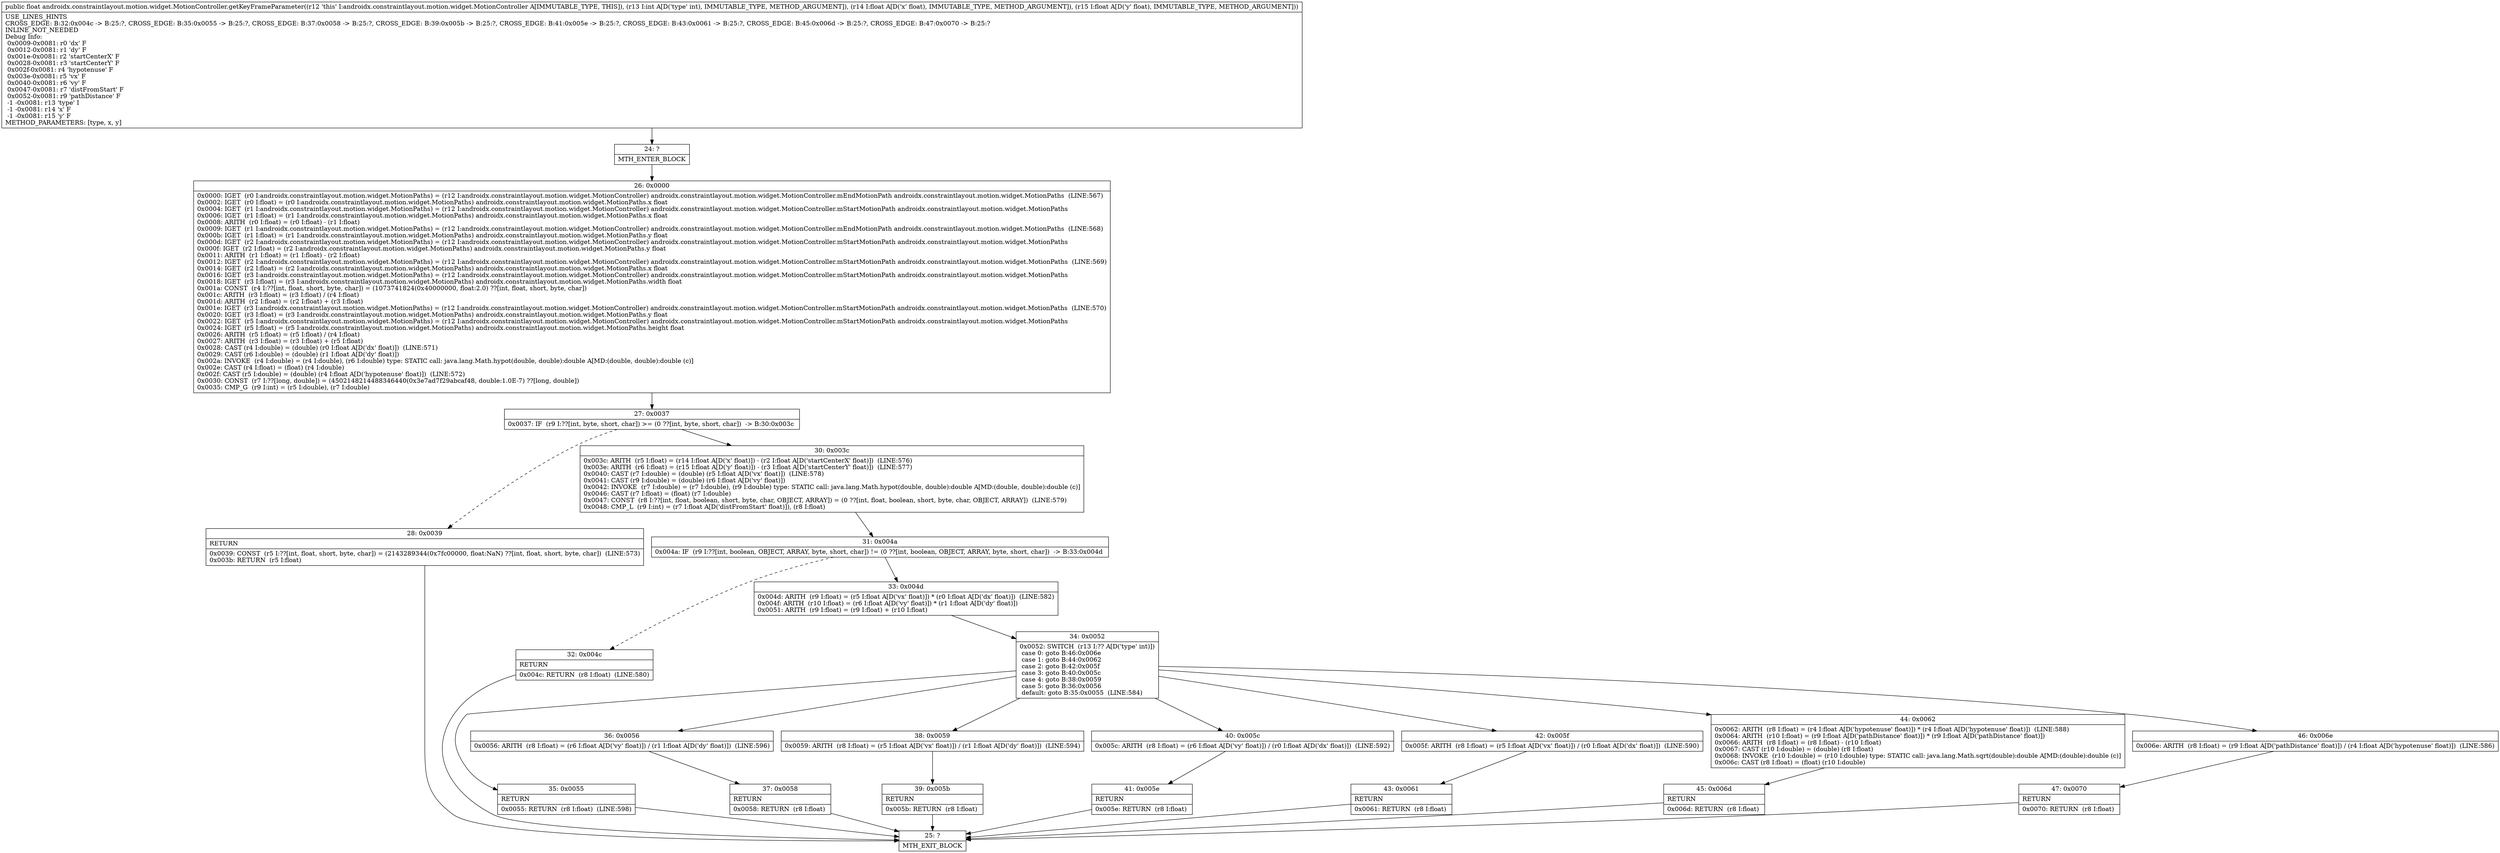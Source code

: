 digraph "CFG forandroidx.constraintlayout.motion.widget.MotionController.getKeyFrameParameter(IFF)F" {
Node_24 [shape=record,label="{24\:\ ?|MTH_ENTER_BLOCK\l}"];
Node_26 [shape=record,label="{26\:\ 0x0000|0x0000: IGET  (r0 I:androidx.constraintlayout.motion.widget.MotionPaths) = (r12 I:androidx.constraintlayout.motion.widget.MotionController) androidx.constraintlayout.motion.widget.MotionController.mEndMotionPath androidx.constraintlayout.motion.widget.MotionPaths  (LINE:567)\l0x0002: IGET  (r0 I:float) = (r0 I:androidx.constraintlayout.motion.widget.MotionPaths) androidx.constraintlayout.motion.widget.MotionPaths.x float \l0x0004: IGET  (r1 I:androidx.constraintlayout.motion.widget.MotionPaths) = (r12 I:androidx.constraintlayout.motion.widget.MotionController) androidx.constraintlayout.motion.widget.MotionController.mStartMotionPath androidx.constraintlayout.motion.widget.MotionPaths \l0x0006: IGET  (r1 I:float) = (r1 I:androidx.constraintlayout.motion.widget.MotionPaths) androidx.constraintlayout.motion.widget.MotionPaths.x float \l0x0008: ARITH  (r0 I:float) = (r0 I:float) \- (r1 I:float) \l0x0009: IGET  (r1 I:androidx.constraintlayout.motion.widget.MotionPaths) = (r12 I:androidx.constraintlayout.motion.widget.MotionController) androidx.constraintlayout.motion.widget.MotionController.mEndMotionPath androidx.constraintlayout.motion.widget.MotionPaths  (LINE:568)\l0x000b: IGET  (r1 I:float) = (r1 I:androidx.constraintlayout.motion.widget.MotionPaths) androidx.constraintlayout.motion.widget.MotionPaths.y float \l0x000d: IGET  (r2 I:androidx.constraintlayout.motion.widget.MotionPaths) = (r12 I:androidx.constraintlayout.motion.widget.MotionController) androidx.constraintlayout.motion.widget.MotionController.mStartMotionPath androidx.constraintlayout.motion.widget.MotionPaths \l0x000f: IGET  (r2 I:float) = (r2 I:androidx.constraintlayout.motion.widget.MotionPaths) androidx.constraintlayout.motion.widget.MotionPaths.y float \l0x0011: ARITH  (r1 I:float) = (r1 I:float) \- (r2 I:float) \l0x0012: IGET  (r2 I:androidx.constraintlayout.motion.widget.MotionPaths) = (r12 I:androidx.constraintlayout.motion.widget.MotionController) androidx.constraintlayout.motion.widget.MotionController.mStartMotionPath androidx.constraintlayout.motion.widget.MotionPaths  (LINE:569)\l0x0014: IGET  (r2 I:float) = (r2 I:androidx.constraintlayout.motion.widget.MotionPaths) androidx.constraintlayout.motion.widget.MotionPaths.x float \l0x0016: IGET  (r3 I:androidx.constraintlayout.motion.widget.MotionPaths) = (r12 I:androidx.constraintlayout.motion.widget.MotionController) androidx.constraintlayout.motion.widget.MotionController.mStartMotionPath androidx.constraintlayout.motion.widget.MotionPaths \l0x0018: IGET  (r3 I:float) = (r3 I:androidx.constraintlayout.motion.widget.MotionPaths) androidx.constraintlayout.motion.widget.MotionPaths.width float \l0x001a: CONST  (r4 I:??[int, float, short, byte, char]) = (1073741824(0x40000000, float:2.0) ??[int, float, short, byte, char]) \l0x001c: ARITH  (r3 I:float) = (r3 I:float) \/ (r4 I:float) \l0x001d: ARITH  (r2 I:float) = (r2 I:float) + (r3 I:float) \l0x001e: IGET  (r3 I:androidx.constraintlayout.motion.widget.MotionPaths) = (r12 I:androidx.constraintlayout.motion.widget.MotionController) androidx.constraintlayout.motion.widget.MotionController.mStartMotionPath androidx.constraintlayout.motion.widget.MotionPaths  (LINE:570)\l0x0020: IGET  (r3 I:float) = (r3 I:androidx.constraintlayout.motion.widget.MotionPaths) androidx.constraintlayout.motion.widget.MotionPaths.y float \l0x0022: IGET  (r5 I:androidx.constraintlayout.motion.widget.MotionPaths) = (r12 I:androidx.constraintlayout.motion.widget.MotionController) androidx.constraintlayout.motion.widget.MotionController.mStartMotionPath androidx.constraintlayout.motion.widget.MotionPaths \l0x0024: IGET  (r5 I:float) = (r5 I:androidx.constraintlayout.motion.widget.MotionPaths) androidx.constraintlayout.motion.widget.MotionPaths.height float \l0x0026: ARITH  (r5 I:float) = (r5 I:float) \/ (r4 I:float) \l0x0027: ARITH  (r3 I:float) = (r3 I:float) + (r5 I:float) \l0x0028: CAST (r4 I:double) = (double) (r0 I:float A[D('dx' float)])  (LINE:571)\l0x0029: CAST (r6 I:double) = (double) (r1 I:float A[D('dy' float)]) \l0x002a: INVOKE  (r4 I:double) = (r4 I:double), (r6 I:double) type: STATIC call: java.lang.Math.hypot(double, double):double A[MD:(double, double):double (c)]\l0x002e: CAST (r4 I:float) = (float) (r4 I:double) \l0x002f: CAST (r5 I:double) = (double) (r4 I:float A[D('hypotenuse' float)])  (LINE:572)\l0x0030: CONST  (r7 I:??[long, double]) = (4502148214488346440(0x3e7ad7f29abcaf48, double:1.0E\-7) ??[long, double]) \l0x0035: CMP_G  (r9 I:int) = (r5 I:double), (r7 I:double) \l}"];
Node_27 [shape=record,label="{27\:\ 0x0037|0x0037: IF  (r9 I:??[int, byte, short, char]) \>= (0 ??[int, byte, short, char])  \-\> B:30:0x003c \l}"];
Node_28 [shape=record,label="{28\:\ 0x0039|RETURN\l|0x0039: CONST  (r5 I:??[int, float, short, byte, char]) = (2143289344(0x7fc00000, float:NaN) ??[int, float, short, byte, char])  (LINE:573)\l0x003b: RETURN  (r5 I:float) \l}"];
Node_25 [shape=record,label="{25\:\ ?|MTH_EXIT_BLOCK\l}"];
Node_30 [shape=record,label="{30\:\ 0x003c|0x003c: ARITH  (r5 I:float) = (r14 I:float A[D('x' float)]) \- (r2 I:float A[D('startCenterX' float)])  (LINE:576)\l0x003e: ARITH  (r6 I:float) = (r15 I:float A[D('y' float)]) \- (r3 I:float A[D('startCenterY' float)])  (LINE:577)\l0x0040: CAST (r7 I:double) = (double) (r5 I:float A[D('vx' float)])  (LINE:578)\l0x0041: CAST (r9 I:double) = (double) (r6 I:float A[D('vy' float)]) \l0x0042: INVOKE  (r7 I:double) = (r7 I:double), (r9 I:double) type: STATIC call: java.lang.Math.hypot(double, double):double A[MD:(double, double):double (c)]\l0x0046: CAST (r7 I:float) = (float) (r7 I:double) \l0x0047: CONST  (r8 I:??[int, float, boolean, short, byte, char, OBJECT, ARRAY]) = (0 ??[int, float, boolean, short, byte, char, OBJECT, ARRAY])  (LINE:579)\l0x0048: CMP_L  (r9 I:int) = (r7 I:float A[D('distFromStart' float)]), (r8 I:float) \l}"];
Node_31 [shape=record,label="{31\:\ 0x004a|0x004a: IF  (r9 I:??[int, boolean, OBJECT, ARRAY, byte, short, char]) != (0 ??[int, boolean, OBJECT, ARRAY, byte, short, char])  \-\> B:33:0x004d \l}"];
Node_32 [shape=record,label="{32\:\ 0x004c|RETURN\l|0x004c: RETURN  (r8 I:float)  (LINE:580)\l}"];
Node_33 [shape=record,label="{33\:\ 0x004d|0x004d: ARITH  (r9 I:float) = (r5 I:float A[D('vx' float)]) * (r0 I:float A[D('dx' float)])  (LINE:582)\l0x004f: ARITH  (r10 I:float) = (r6 I:float A[D('vy' float)]) * (r1 I:float A[D('dy' float)]) \l0x0051: ARITH  (r9 I:float) = (r9 I:float) + (r10 I:float) \l}"];
Node_34 [shape=record,label="{34\:\ 0x0052|0x0052: SWITCH  (r13 I:?? A[D('type' int)])\l case 0: goto B:46:0x006e\l case 1: goto B:44:0x0062\l case 2: goto B:42:0x005f\l case 3: goto B:40:0x005c\l case 4: goto B:38:0x0059\l case 5: goto B:36:0x0056\l default: goto B:35:0x0055  (LINE:584)\l}"];
Node_35 [shape=record,label="{35\:\ 0x0055|RETURN\l|0x0055: RETURN  (r8 I:float)  (LINE:598)\l}"];
Node_36 [shape=record,label="{36\:\ 0x0056|0x0056: ARITH  (r8 I:float) = (r6 I:float A[D('vy' float)]) \/ (r1 I:float A[D('dy' float)])  (LINE:596)\l}"];
Node_37 [shape=record,label="{37\:\ 0x0058|RETURN\l|0x0058: RETURN  (r8 I:float) \l}"];
Node_38 [shape=record,label="{38\:\ 0x0059|0x0059: ARITH  (r8 I:float) = (r5 I:float A[D('vx' float)]) \/ (r1 I:float A[D('dy' float)])  (LINE:594)\l}"];
Node_39 [shape=record,label="{39\:\ 0x005b|RETURN\l|0x005b: RETURN  (r8 I:float) \l}"];
Node_40 [shape=record,label="{40\:\ 0x005c|0x005c: ARITH  (r8 I:float) = (r6 I:float A[D('vy' float)]) \/ (r0 I:float A[D('dx' float)])  (LINE:592)\l}"];
Node_41 [shape=record,label="{41\:\ 0x005e|RETURN\l|0x005e: RETURN  (r8 I:float) \l}"];
Node_42 [shape=record,label="{42\:\ 0x005f|0x005f: ARITH  (r8 I:float) = (r5 I:float A[D('vx' float)]) \/ (r0 I:float A[D('dx' float)])  (LINE:590)\l}"];
Node_43 [shape=record,label="{43\:\ 0x0061|RETURN\l|0x0061: RETURN  (r8 I:float) \l}"];
Node_44 [shape=record,label="{44\:\ 0x0062|0x0062: ARITH  (r8 I:float) = (r4 I:float A[D('hypotenuse' float)]) * (r4 I:float A[D('hypotenuse' float)])  (LINE:588)\l0x0064: ARITH  (r10 I:float) = (r9 I:float A[D('pathDistance' float)]) * (r9 I:float A[D('pathDistance' float)]) \l0x0066: ARITH  (r8 I:float) = (r8 I:float) \- (r10 I:float) \l0x0067: CAST (r10 I:double) = (double) (r8 I:float) \l0x0068: INVOKE  (r10 I:double) = (r10 I:double) type: STATIC call: java.lang.Math.sqrt(double):double A[MD:(double):double (c)]\l0x006c: CAST (r8 I:float) = (float) (r10 I:double) \l}"];
Node_45 [shape=record,label="{45\:\ 0x006d|RETURN\l|0x006d: RETURN  (r8 I:float) \l}"];
Node_46 [shape=record,label="{46\:\ 0x006e|0x006e: ARITH  (r8 I:float) = (r9 I:float A[D('pathDistance' float)]) \/ (r4 I:float A[D('hypotenuse' float)])  (LINE:586)\l}"];
Node_47 [shape=record,label="{47\:\ 0x0070|RETURN\l|0x0070: RETURN  (r8 I:float) \l}"];
MethodNode[shape=record,label="{public float androidx.constraintlayout.motion.widget.MotionController.getKeyFrameParameter((r12 'this' I:androidx.constraintlayout.motion.widget.MotionController A[IMMUTABLE_TYPE, THIS]), (r13 I:int A[D('type' int), IMMUTABLE_TYPE, METHOD_ARGUMENT]), (r14 I:float A[D('x' float), IMMUTABLE_TYPE, METHOD_ARGUMENT]), (r15 I:float A[D('y' float), IMMUTABLE_TYPE, METHOD_ARGUMENT]))  | USE_LINES_HINTS\lCROSS_EDGE: B:32:0x004c \-\> B:25:?, CROSS_EDGE: B:35:0x0055 \-\> B:25:?, CROSS_EDGE: B:37:0x0058 \-\> B:25:?, CROSS_EDGE: B:39:0x005b \-\> B:25:?, CROSS_EDGE: B:41:0x005e \-\> B:25:?, CROSS_EDGE: B:43:0x0061 \-\> B:25:?, CROSS_EDGE: B:45:0x006d \-\> B:25:?, CROSS_EDGE: B:47:0x0070 \-\> B:25:?\lINLINE_NOT_NEEDED\lDebug Info:\l  0x0009\-0x0081: r0 'dx' F\l  0x0012\-0x0081: r1 'dy' F\l  0x001e\-0x0081: r2 'startCenterX' F\l  0x0028\-0x0081: r3 'startCenterY' F\l  0x002f\-0x0081: r4 'hypotenuse' F\l  0x003e\-0x0081: r5 'vx' F\l  0x0040\-0x0081: r6 'vy' F\l  0x0047\-0x0081: r7 'distFromStart' F\l  0x0052\-0x0081: r9 'pathDistance' F\l  \-1 \-0x0081: r13 'type' I\l  \-1 \-0x0081: r14 'x' F\l  \-1 \-0x0081: r15 'y' F\lMETHOD_PARAMETERS: [type, x, y]\l}"];
MethodNode -> Node_24;Node_24 -> Node_26;
Node_26 -> Node_27;
Node_27 -> Node_28[style=dashed];
Node_27 -> Node_30;
Node_28 -> Node_25;
Node_30 -> Node_31;
Node_31 -> Node_32[style=dashed];
Node_31 -> Node_33;
Node_32 -> Node_25;
Node_33 -> Node_34;
Node_34 -> Node_35;
Node_34 -> Node_36;
Node_34 -> Node_38;
Node_34 -> Node_40;
Node_34 -> Node_42;
Node_34 -> Node_44;
Node_34 -> Node_46;
Node_35 -> Node_25;
Node_36 -> Node_37;
Node_37 -> Node_25;
Node_38 -> Node_39;
Node_39 -> Node_25;
Node_40 -> Node_41;
Node_41 -> Node_25;
Node_42 -> Node_43;
Node_43 -> Node_25;
Node_44 -> Node_45;
Node_45 -> Node_25;
Node_46 -> Node_47;
Node_47 -> Node_25;
}

